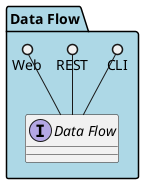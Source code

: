 @startuml



package "Data Flow" #lightblue {

    interface "Data Flow" as i {
    
    }


    CLI ()-- i
    REST ()-- i
    Web ()-- i
    


}

@enduml

